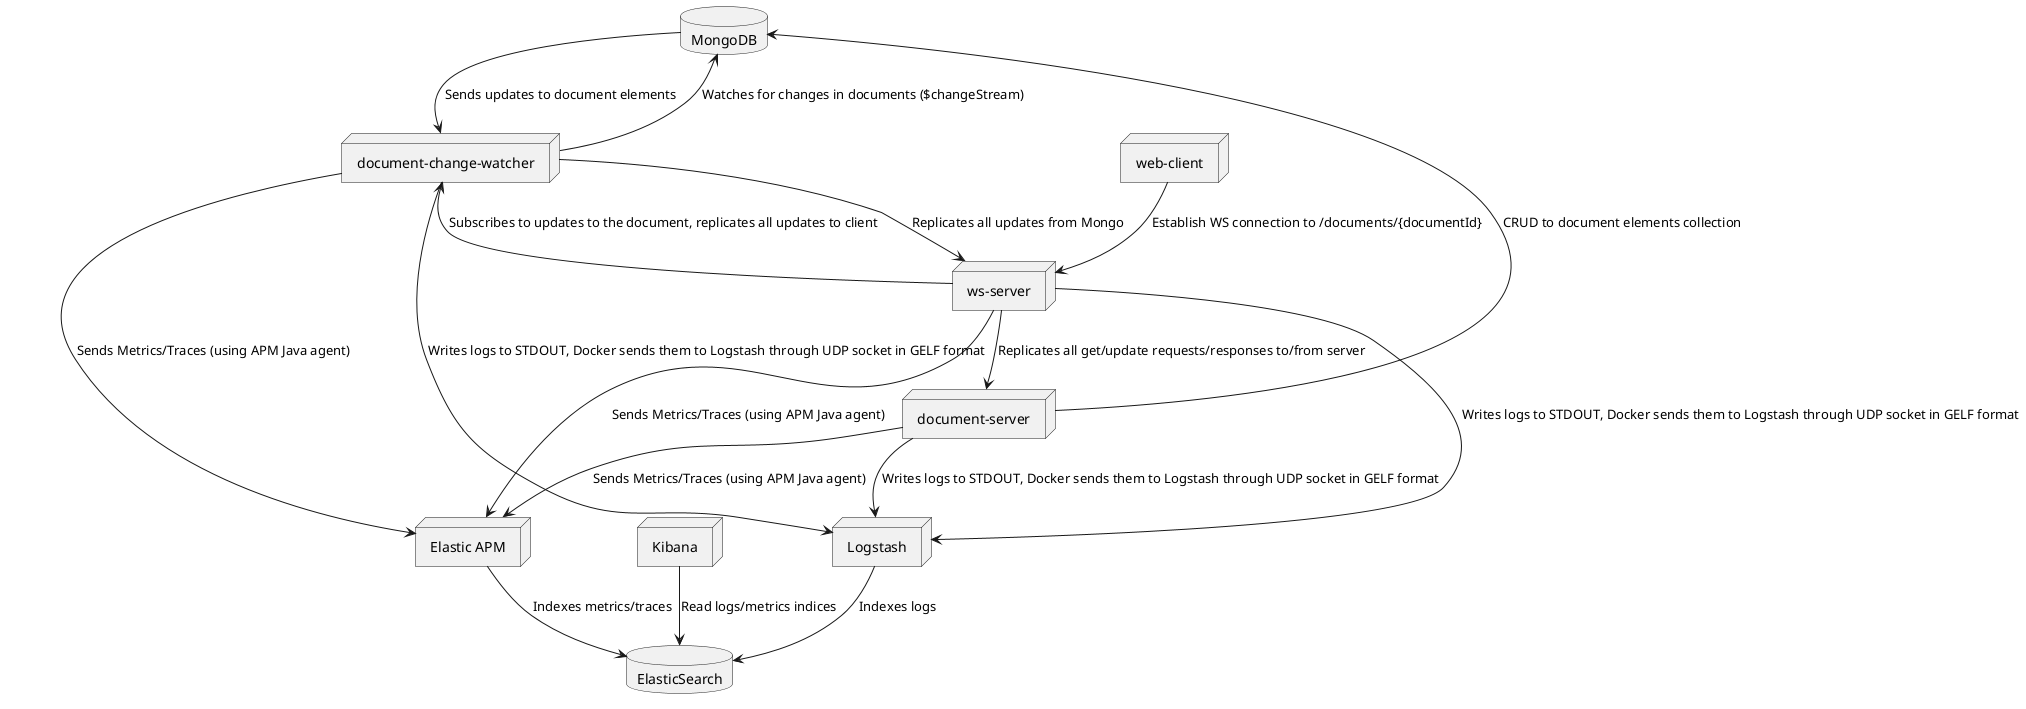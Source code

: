 @startuml

' Participants

database "MongoDB"
database "ElasticSearch"

node "Logstash"
node "Kibana"
node "web-client"
node "Elastic APM"
node "document-server"
node "ws-server"
node "document-change-watcher"

' Inter-service interactions

"web-client" --> "ws-server": Establish WS connection to /documents/{documentId}

"ws-server" --> "document-server" : Replicates all get/update requests/responses to/from server
"ws-server" --> "document-change-watcher" : Subscribes to updates to the document, replicates all updates to client
"document-change-watcher" --> "ws-server" : Replicates all updates from Mongo

' DB interactions
"document-change-watcher" --> "MongoDB" : Watches for changes in documents ($changeStream)
"MongoDB" --> "document-change-watcher" : Sends updates to document elements

"document-server" --> "MongoDB" : CRUD to document elements collection

' Metrics, traces
"ws-server" --> "Elastic APM" : Sends Metrics/Traces (using APM Java agent)
"document-server" --> "Elastic APM" : Sends Metrics/Traces (using APM Java agent)
"document-change-watcher" --> "Elastic APM" : Sends Metrics/Traces (using APM Java agent)

"Elastic APM" --> "ElasticSearch" : Indexes metrics/traces

' Logs
"ws-server" --> "Logstash" : Writes logs to STDOUT, Docker sends them to Logstash through UDP socket in GELF format
"document-server" --> "Logstash" : Writes logs to STDOUT, Docker sends them to Logstash through UDP socket in GELF format
"document-change-watcher" --> "Logstash" : Writes logs to STDOUT, Docker sends them to Logstash through UDP socket in GELF format

"Logstash" --> "ElasticSearch" : Indexes logs
"Kibana" --> "ElasticSearch" : Read logs/metrics indices


@enduml